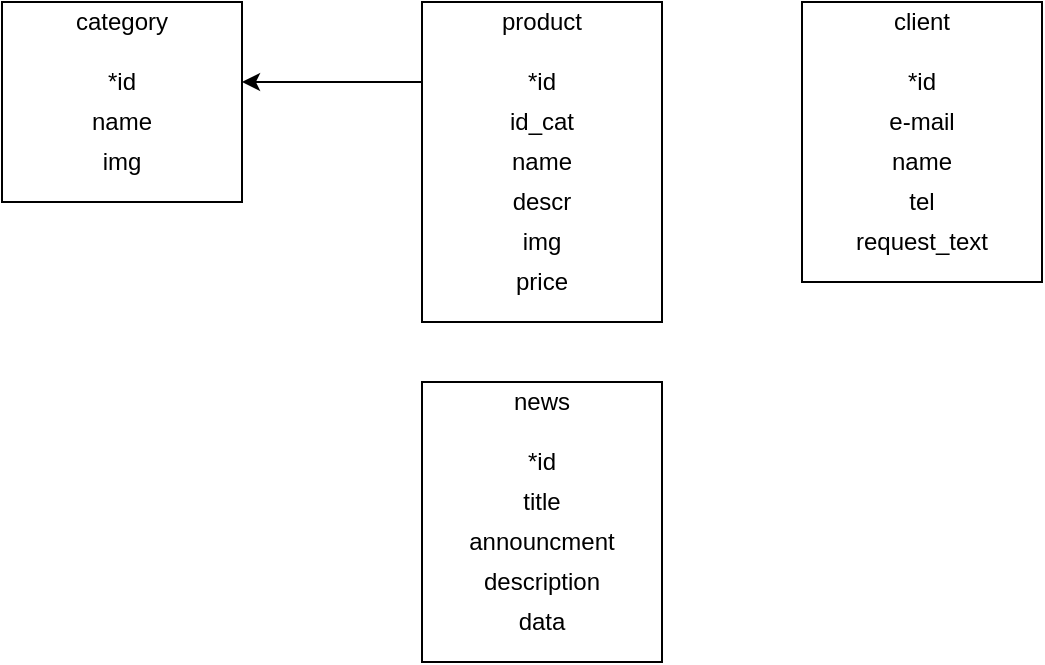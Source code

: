 <mxfile version="13.5.1" type="github">
  <diagram id="t7dp-EHWlShn_RwowieZ" name="Page-1">
    <mxGraphModel dx="1422" dy="827" grid="1" gridSize="10" guides="1" tooltips="1" connect="1" arrows="1" fold="1" page="1" pageScale="1" pageWidth="827" pageHeight="1169" math="0" shadow="0">
      <root>
        <mxCell id="0" />
        <mxCell id="1" parent="0" />
        <mxCell id="BUDFuWpq01-Rm1eVjWCR-1" value="" style="rounded=0;whiteSpace=wrap;html=1;" vertex="1" parent="1">
          <mxGeometry x="120" y="180" width="120" height="100" as="geometry" />
        </mxCell>
        <mxCell id="BUDFuWpq01-Rm1eVjWCR-2" value="category" style="text;html=1;strokeColor=none;fillColor=none;align=center;verticalAlign=middle;whiteSpace=wrap;rounded=0;" vertex="1" parent="1">
          <mxGeometry x="120" y="180" width="120" height="20" as="geometry" />
        </mxCell>
        <mxCell id="BUDFuWpq01-Rm1eVjWCR-4" value="*id" style="text;html=1;strokeColor=none;fillColor=none;align=center;verticalAlign=middle;whiteSpace=wrap;rounded=0;" vertex="1" parent="1">
          <mxGeometry x="120" y="210" width="120" height="20" as="geometry" />
        </mxCell>
        <mxCell id="BUDFuWpq01-Rm1eVjWCR-5" value="name" style="text;html=1;strokeColor=none;fillColor=none;align=center;verticalAlign=middle;whiteSpace=wrap;rounded=0;" vertex="1" parent="1">
          <mxGeometry x="120" y="230" width="120" height="20" as="geometry" />
        </mxCell>
        <mxCell id="BUDFuWpq01-Rm1eVjWCR-6" value="img" style="text;html=1;strokeColor=none;fillColor=none;align=center;verticalAlign=middle;whiteSpace=wrap;rounded=0;" vertex="1" parent="1">
          <mxGeometry x="120" y="250" width="120" height="20" as="geometry" />
        </mxCell>
        <mxCell id="BUDFuWpq01-Rm1eVjWCR-7" value="" style="rounded=0;whiteSpace=wrap;html=1;" vertex="1" parent="1">
          <mxGeometry x="330" y="180" width="120" height="160" as="geometry" />
        </mxCell>
        <mxCell id="BUDFuWpq01-Rm1eVjWCR-8" value="product" style="text;html=1;strokeColor=none;fillColor=none;align=center;verticalAlign=middle;whiteSpace=wrap;rounded=0;" vertex="1" parent="1">
          <mxGeometry x="330" y="180" width="120" height="20" as="geometry" />
        </mxCell>
        <mxCell id="BUDFuWpq01-Rm1eVjWCR-12" style="edgeStyle=orthogonalEdgeStyle;rounded=0;orthogonalLoop=1;jettySize=auto;html=1;" edge="1" parent="1" source="BUDFuWpq01-Rm1eVjWCR-9" target="BUDFuWpq01-Rm1eVjWCR-4">
          <mxGeometry relative="1" as="geometry" />
        </mxCell>
        <mxCell id="BUDFuWpq01-Rm1eVjWCR-9" value="*id" style="text;html=1;strokeColor=none;fillColor=none;align=center;verticalAlign=middle;whiteSpace=wrap;rounded=0;" vertex="1" parent="1">
          <mxGeometry x="330" y="210" width="120" height="20" as="geometry" />
        </mxCell>
        <mxCell id="BUDFuWpq01-Rm1eVjWCR-10" value="id_cat" style="text;html=1;strokeColor=none;fillColor=none;align=center;verticalAlign=middle;whiteSpace=wrap;rounded=0;" vertex="1" parent="1">
          <mxGeometry x="330" y="230" width="120" height="20" as="geometry" />
        </mxCell>
        <mxCell id="BUDFuWpq01-Rm1eVjWCR-11" value="name" style="text;html=1;strokeColor=none;fillColor=none;align=center;verticalAlign=middle;whiteSpace=wrap;rounded=0;" vertex="1" parent="1">
          <mxGeometry x="330" y="250" width="120" height="20" as="geometry" />
        </mxCell>
        <mxCell id="BUDFuWpq01-Rm1eVjWCR-13" value="descr" style="text;html=1;strokeColor=none;fillColor=none;align=center;verticalAlign=middle;whiteSpace=wrap;rounded=0;" vertex="1" parent="1">
          <mxGeometry x="330" y="270" width="120" height="20" as="geometry" />
        </mxCell>
        <mxCell id="BUDFuWpq01-Rm1eVjWCR-14" value="img" style="text;html=1;strokeColor=none;fillColor=none;align=center;verticalAlign=middle;whiteSpace=wrap;rounded=0;" vertex="1" parent="1">
          <mxGeometry x="330" y="290" width="120" height="20" as="geometry" />
        </mxCell>
        <mxCell id="BUDFuWpq01-Rm1eVjWCR-15" value="price" style="text;html=1;strokeColor=none;fillColor=none;align=center;verticalAlign=middle;whiteSpace=wrap;rounded=0;" vertex="1" parent="1">
          <mxGeometry x="330" y="310" width="120" height="20" as="geometry" />
        </mxCell>
        <mxCell id="BUDFuWpq01-Rm1eVjWCR-16" value="" style="rounded=0;whiteSpace=wrap;html=1;" vertex="1" parent="1">
          <mxGeometry x="520" y="180" width="120" height="140" as="geometry" />
        </mxCell>
        <mxCell id="BUDFuWpq01-Rm1eVjWCR-17" value="client" style="text;html=1;strokeColor=none;fillColor=none;align=center;verticalAlign=middle;whiteSpace=wrap;rounded=0;" vertex="1" parent="1">
          <mxGeometry x="520" y="180" width="120" height="20" as="geometry" />
        </mxCell>
        <mxCell id="BUDFuWpq01-Rm1eVjWCR-18" value="*id" style="text;html=1;strokeColor=none;fillColor=none;align=center;verticalAlign=middle;whiteSpace=wrap;rounded=0;" vertex="1" parent="1">
          <mxGeometry x="520" y="210" width="120" height="20" as="geometry" />
        </mxCell>
        <mxCell id="BUDFuWpq01-Rm1eVjWCR-19" value="e-mail" style="text;html=1;strokeColor=none;fillColor=none;align=center;verticalAlign=middle;whiteSpace=wrap;rounded=0;" vertex="1" parent="1">
          <mxGeometry x="520" y="230" width="120" height="20" as="geometry" />
        </mxCell>
        <mxCell id="BUDFuWpq01-Rm1eVjWCR-20" value="name" style="text;html=1;strokeColor=none;fillColor=none;align=center;verticalAlign=middle;whiteSpace=wrap;rounded=0;" vertex="1" parent="1">
          <mxGeometry x="520" y="250" width="120" height="20" as="geometry" />
        </mxCell>
        <mxCell id="BUDFuWpq01-Rm1eVjWCR-21" value="tel" style="text;html=1;strokeColor=none;fillColor=none;align=center;verticalAlign=middle;whiteSpace=wrap;rounded=0;" vertex="1" parent="1">
          <mxGeometry x="520" y="270" width="120" height="20" as="geometry" />
        </mxCell>
        <mxCell id="BUDFuWpq01-Rm1eVjWCR-22" value="request_text" style="text;html=1;strokeColor=none;fillColor=none;align=center;verticalAlign=middle;whiteSpace=wrap;rounded=0;" vertex="1" parent="1">
          <mxGeometry x="520" y="290" width="120" height="20" as="geometry" />
        </mxCell>
        <mxCell id="BUDFuWpq01-Rm1eVjWCR-24" value="" style="rounded=0;whiteSpace=wrap;html=1;" vertex="1" parent="1">
          <mxGeometry x="330" y="370" width="120" height="140" as="geometry" />
        </mxCell>
        <mxCell id="BUDFuWpq01-Rm1eVjWCR-25" value="news" style="text;html=1;strokeColor=none;fillColor=none;align=center;verticalAlign=middle;whiteSpace=wrap;rounded=0;" vertex="1" parent="1">
          <mxGeometry x="330" y="370" width="120" height="20" as="geometry" />
        </mxCell>
        <mxCell id="BUDFuWpq01-Rm1eVjWCR-26" value="*id" style="text;html=1;strokeColor=none;fillColor=none;align=center;verticalAlign=middle;whiteSpace=wrap;rounded=0;" vertex="1" parent="1">
          <mxGeometry x="330" y="400" width="120" height="20" as="geometry" />
        </mxCell>
        <mxCell id="BUDFuWpq01-Rm1eVjWCR-27" value="title" style="text;html=1;strokeColor=none;fillColor=none;align=center;verticalAlign=middle;whiteSpace=wrap;rounded=0;" vertex="1" parent="1">
          <mxGeometry x="330" y="420" width="120" height="20" as="geometry" />
        </mxCell>
        <mxCell id="BUDFuWpq01-Rm1eVjWCR-28" value="announcment" style="text;html=1;strokeColor=none;fillColor=none;align=center;verticalAlign=middle;whiteSpace=wrap;rounded=0;" vertex="1" parent="1">
          <mxGeometry x="330" y="440" width="120" height="20" as="geometry" />
        </mxCell>
        <mxCell id="BUDFuWpq01-Rm1eVjWCR-29" value="description" style="text;html=1;strokeColor=none;fillColor=none;align=center;verticalAlign=middle;whiteSpace=wrap;rounded=0;" vertex="1" parent="1">
          <mxGeometry x="330" y="460" width="120" height="20" as="geometry" />
        </mxCell>
        <mxCell id="BUDFuWpq01-Rm1eVjWCR-30" value="data" style="text;html=1;strokeColor=none;fillColor=none;align=center;verticalAlign=middle;whiteSpace=wrap;rounded=0;" vertex="1" parent="1">
          <mxGeometry x="330" y="480" width="120" height="20" as="geometry" />
        </mxCell>
      </root>
    </mxGraphModel>
  </diagram>
</mxfile>
